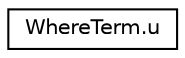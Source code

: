 digraph "Graphical Class Hierarchy"
{
 // LATEX_PDF_SIZE
  edge [fontname="Helvetica",fontsize="10",labelfontname="Helvetica",labelfontsize="10"];
  node [fontname="Helvetica",fontsize="10",shape=record];
  rankdir="LR";
  Node0 [label="WhereTerm.u",height=0.2,width=0.4,color="black", fillcolor="white", style="filled",URL="$db/d1b/sqlite3_8c.html#d2/d90/unionWhereTerm_8u",tooltip=" "];
}
